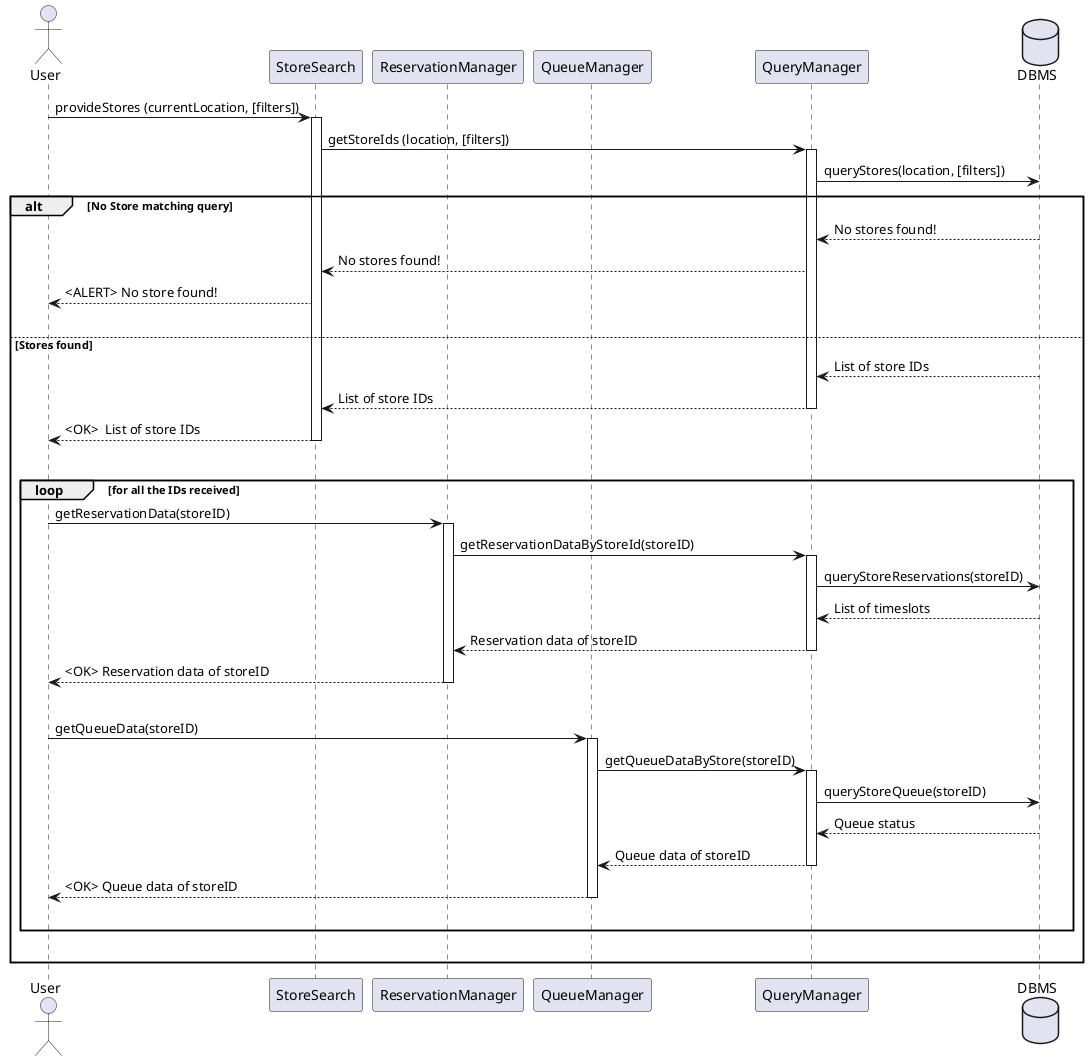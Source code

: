 @startuml seq_join_queue

actor User as a
participant StoreSearch as ss
participant ReservationManager as rm
participant QueueManager as queue
participant QueryManager as qm
database DBMS as db

a -> ss : provideStores (currentLocation, [filters])
activate ss 
ss -> qm : getStoreIds (location, [filters])
activate qm
qm -> db : queryStores(location, [filters])

alt No Store matching query
    db --> qm : No stores found!
    qm --> ss : No stores found!
    ss --> a  : <ALERT> No store found!
    |||
else Stores found
    db --> qm : List of store IDs
    qm --> ss : List of store IDs
    deactivate qm
    ss --> a : <OK>  List of store IDs
    deactivate ss
    |||
    loop for all the IDs received
        a->rm : getReservationData(storeID)
        activate rm
        rm -> qm : getReservationDataByStoreId(storeID)
        activate qm
        qm -> db : queryStoreReservations(storeID)
        db --> qm : List of timeslots
        qm --> rm : Reservation data of storeID
        deactivate qm
        rm --> a : <OK> Reservation data of storeID
        deactivate rm
        |||
        a-> queue : getQueueData(storeID)
        activate queue
        queue -> qm : getQueueDataByStore(storeID)
        activate qm
        qm -> db : queryStoreQueue(storeID)
        db --> qm : Queue status
        qm --> queue : Queue data of storeID
        deactivate qm
        queue --> a : <OK> Queue data of storeID
        deactivate queue
        |||
    end
    |||
end

@enduml